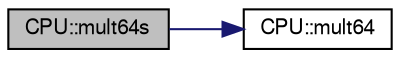 digraph G
{
  edge [fontname="FreeSans",fontsize="10",labelfontname="FreeSans",labelfontsize="10"];
  node [fontname="FreeSans",fontsize="10",shape=record];
  rankdir=LR;
  Node1 [label="CPU::mult64s",height=0.2,width=0.4,color="black", fillcolor="grey75", style="filled" fontcolor="black"];
  Node1 -> Node2 [color="midnightblue",fontsize="10",style="solid"];
  Node2 [label="CPU::mult64",height=0.2,width=0.4,color="black", fillcolor="white", style="filled",URL="$classCPU.html#a4351cf31e0eaf15e424bdb33476f42e6"];
}
